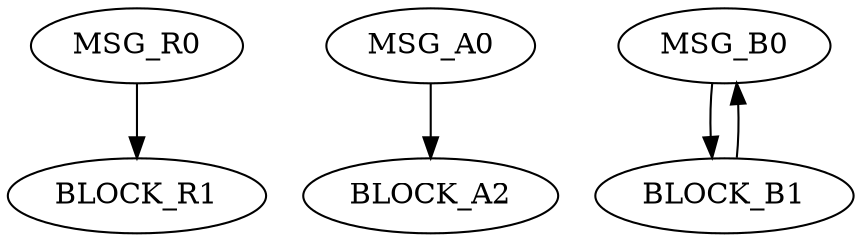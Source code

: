 digraph g {
name="Safe2RemoveExample5";
graph []
edge  [type="defdst"]
node  [cpu="0"];

//dynamic flow from BLOCK_B1 to MSG_R0
//Dependency because independent is changed to incoming by dynamic command
  MSG_R0    [type="tmsg",  pattern="R", patentry="true", toffs  = 0, fid=1, gid=4048, evtno=2, par="0"];
  BLOCK_R1  [type="block", pattern="R", patexit="true",  tperiod=100000000, qlo="1"];
  MSG_R0 -> BLOCK_R1;

  MSG_A0    [type="tmsg",  pattern="A", patentry="true", toffs  = 0, fid=1, gid=4048, evtno=1, par="0"];
  BLOCK_A2  [type="block", pattern="A", patexit="true",  tperiod=100000000, qlo="1"];  
  MSG_A0 -> BLOCK_A2;

  MSG_B0    [type="tmsg",  pattern="R", patentry="true", toffs  = 0, fid=1, gid=4048, evtno=2, par="0"];
  BLOCK_B1  [type="block", pattern="R", patexit="true",  tperiod=100000000, qlo="1"];
  MSG_B0 -> BLOCK_B1 -> MSG_B0;



}

